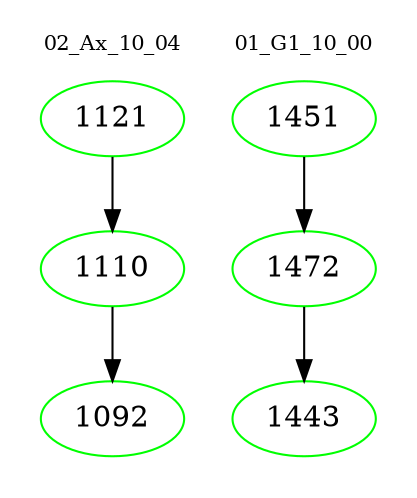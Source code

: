 digraph{
subgraph cluster_0 {
color = white
label = "02_Ax_10_04";
fontsize=10;
T0_1121 [label="1121", color="green"]
T0_1121 -> T0_1110 [color="black"]
T0_1110 [label="1110", color="green"]
T0_1110 -> T0_1092 [color="black"]
T0_1092 [label="1092", color="green"]
}
subgraph cluster_1 {
color = white
label = "01_G1_10_00";
fontsize=10;
T1_1451 [label="1451", color="green"]
T1_1451 -> T1_1472 [color="black"]
T1_1472 [label="1472", color="green"]
T1_1472 -> T1_1443 [color="black"]
T1_1443 [label="1443", color="green"]
}
}
